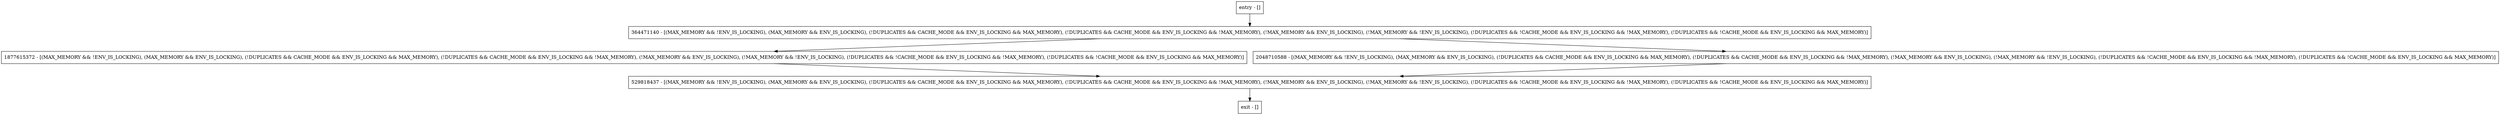 digraph getInListResident {
node [shape=record];
529818437 [label="529818437 - [(MAX_MEMORY && !ENV_IS_LOCKING), (MAX_MEMORY && ENV_IS_LOCKING), (!DUPLICATES && CACHE_MODE && ENV_IS_LOCKING && MAX_MEMORY), (!DUPLICATES && CACHE_MODE && ENV_IS_LOCKING && !MAX_MEMORY), (!MAX_MEMORY && ENV_IS_LOCKING), (!MAX_MEMORY && !ENV_IS_LOCKING), (!DUPLICATES && !CACHE_MODE && ENV_IS_LOCKING && !MAX_MEMORY), (!DUPLICATES && !CACHE_MODE && ENV_IS_LOCKING && MAX_MEMORY)]"];
entry [label="entry - []"];
exit [label="exit - []"];
1877615372 [label="1877615372 - [(MAX_MEMORY && !ENV_IS_LOCKING), (MAX_MEMORY && ENV_IS_LOCKING), (!DUPLICATES && CACHE_MODE && ENV_IS_LOCKING && MAX_MEMORY), (!DUPLICATES && CACHE_MODE && ENV_IS_LOCKING && !MAX_MEMORY), (!MAX_MEMORY && ENV_IS_LOCKING), (!MAX_MEMORY && !ENV_IS_LOCKING), (!DUPLICATES && !CACHE_MODE && ENV_IS_LOCKING && !MAX_MEMORY), (!DUPLICATES && !CACHE_MODE && ENV_IS_LOCKING && MAX_MEMORY)]"];
2048710588 [label="2048710588 - [(MAX_MEMORY && !ENV_IS_LOCKING), (MAX_MEMORY && ENV_IS_LOCKING), (!DUPLICATES && CACHE_MODE && ENV_IS_LOCKING && MAX_MEMORY), (!DUPLICATES && CACHE_MODE && ENV_IS_LOCKING && !MAX_MEMORY), (!MAX_MEMORY && ENV_IS_LOCKING), (!MAX_MEMORY && !ENV_IS_LOCKING), (!DUPLICATES && !CACHE_MODE && ENV_IS_LOCKING && !MAX_MEMORY), (!DUPLICATES && !CACHE_MODE && ENV_IS_LOCKING && MAX_MEMORY)]"];
364471140 [label="364471140 - [(MAX_MEMORY && !ENV_IS_LOCKING), (MAX_MEMORY && ENV_IS_LOCKING), (!DUPLICATES && CACHE_MODE && ENV_IS_LOCKING && MAX_MEMORY), (!DUPLICATES && CACHE_MODE && ENV_IS_LOCKING && !MAX_MEMORY), (!MAX_MEMORY && ENV_IS_LOCKING), (!MAX_MEMORY && !ENV_IS_LOCKING), (!DUPLICATES && !CACHE_MODE && ENV_IS_LOCKING && !MAX_MEMORY), (!DUPLICATES && !CACHE_MODE && ENV_IS_LOCKING && MAX_MEMORY)]"];
entry;
exit;
529818437 -> exit;
entry -> 364471140;
1877615372 -> 529818437;
2048710588 -> 529818437;
364471140 -> 1877615372;
364471140 -> 2048710588;
}
